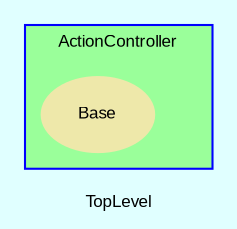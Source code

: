 digraph TopLevel {
    compound = true
    bgcolor = lightcyan1
    fontname = Arial
    fontsize = 8
    label = "TopLevel"
    node [
        fontname = Arial,
        fontsize = 8,
        color = black
    ]

    subgraph cluster_ActionController {
        fillcolor = palegreen1
        URL = "classes/ActionController.html"
        fontname = Arial
        color = blue
        label = "ActionController"
        style = filled
        ActionController [
            shape = plaintext,
            height = 0.01,
            width = 0.01,
            label = ""
        ]

        ActionController__Base [
            fontcolor = black,
            URL = "classes/ActionController/Base.html",
            shape = ellipse,
            color = palegoldenrod,
            style = filled,
            label = "Base"
        ]

    }

}

